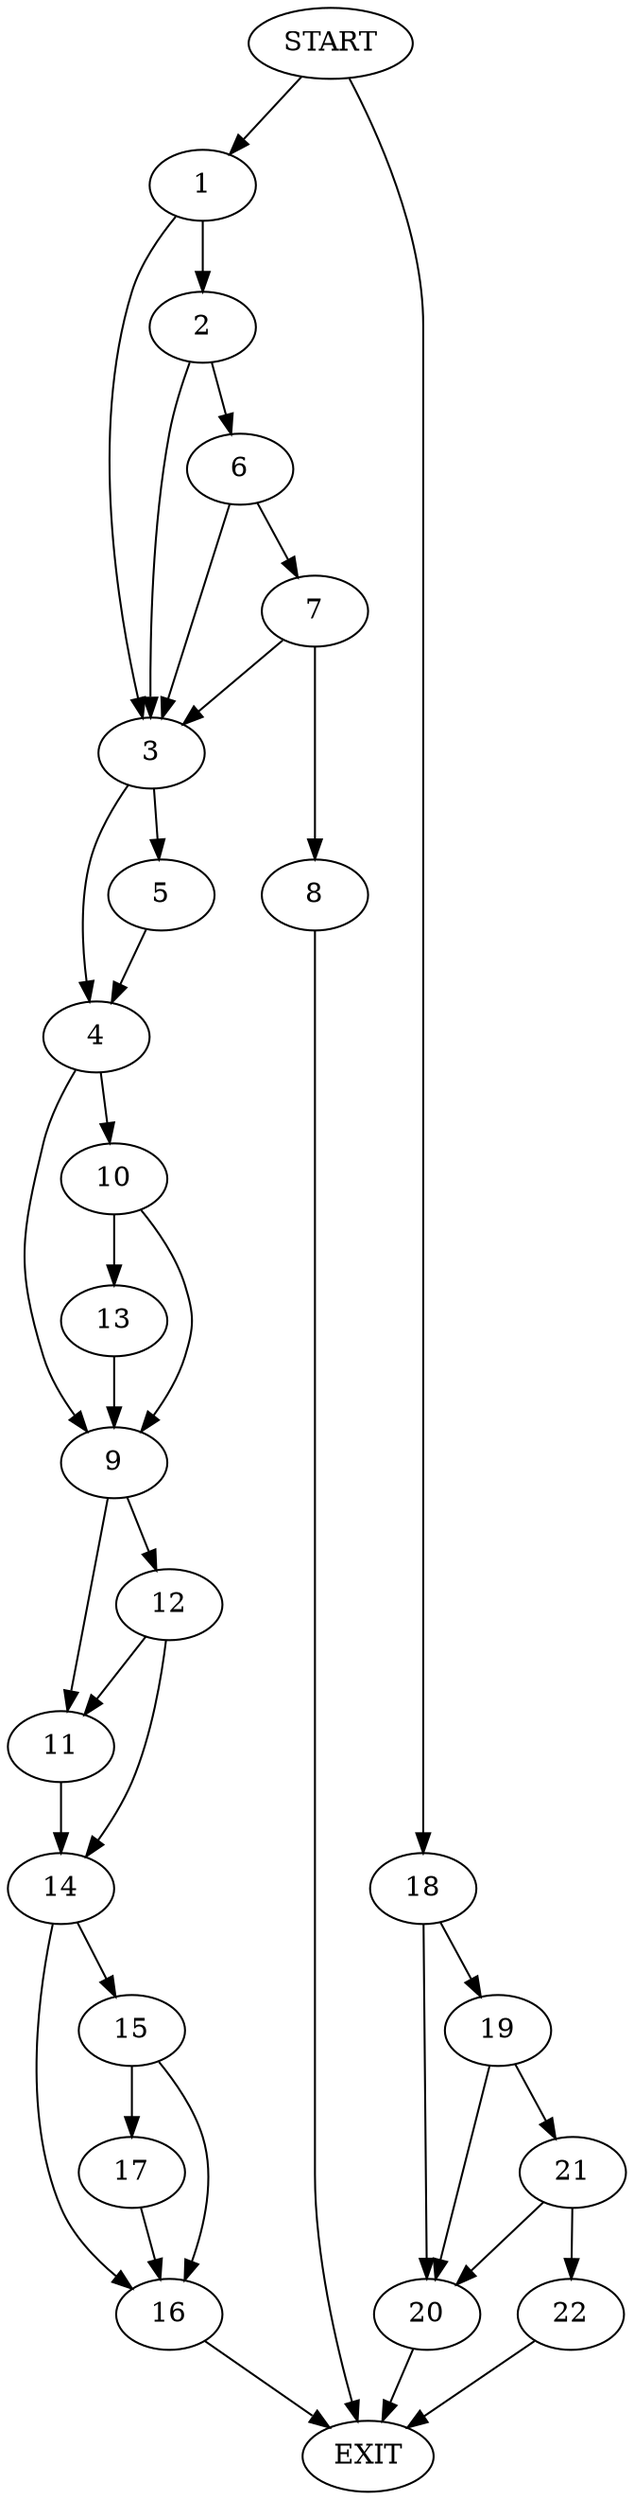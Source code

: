 digraph {
0 [label="START"]
23 [label="EXIT"]
0 -> 1
1 -> 2
1 -> 3
3 -> 4
3 -> 5
2 -> 6
2 -> 3
6 -> 7
6 -> 3
7 -> 8
7 -> 3
8 -> 23
5 -> 4
4 -> 9
4 -> 10
9 -> 11
9 -> 12
10 -> 9
10 -> 13
13 -> 9
12 -> 11
12 -> 14
11 -> 14
14 -> 15
14 -> 16
16 -> 23
15 -> 17
15 -> 16
17 -> 16
0 -> 18
18 -> 19
18 -> 20
19 -> 21
19 -> 20
20 -> 23
21 -> 20
21 -> 22
22 -> 23
}
